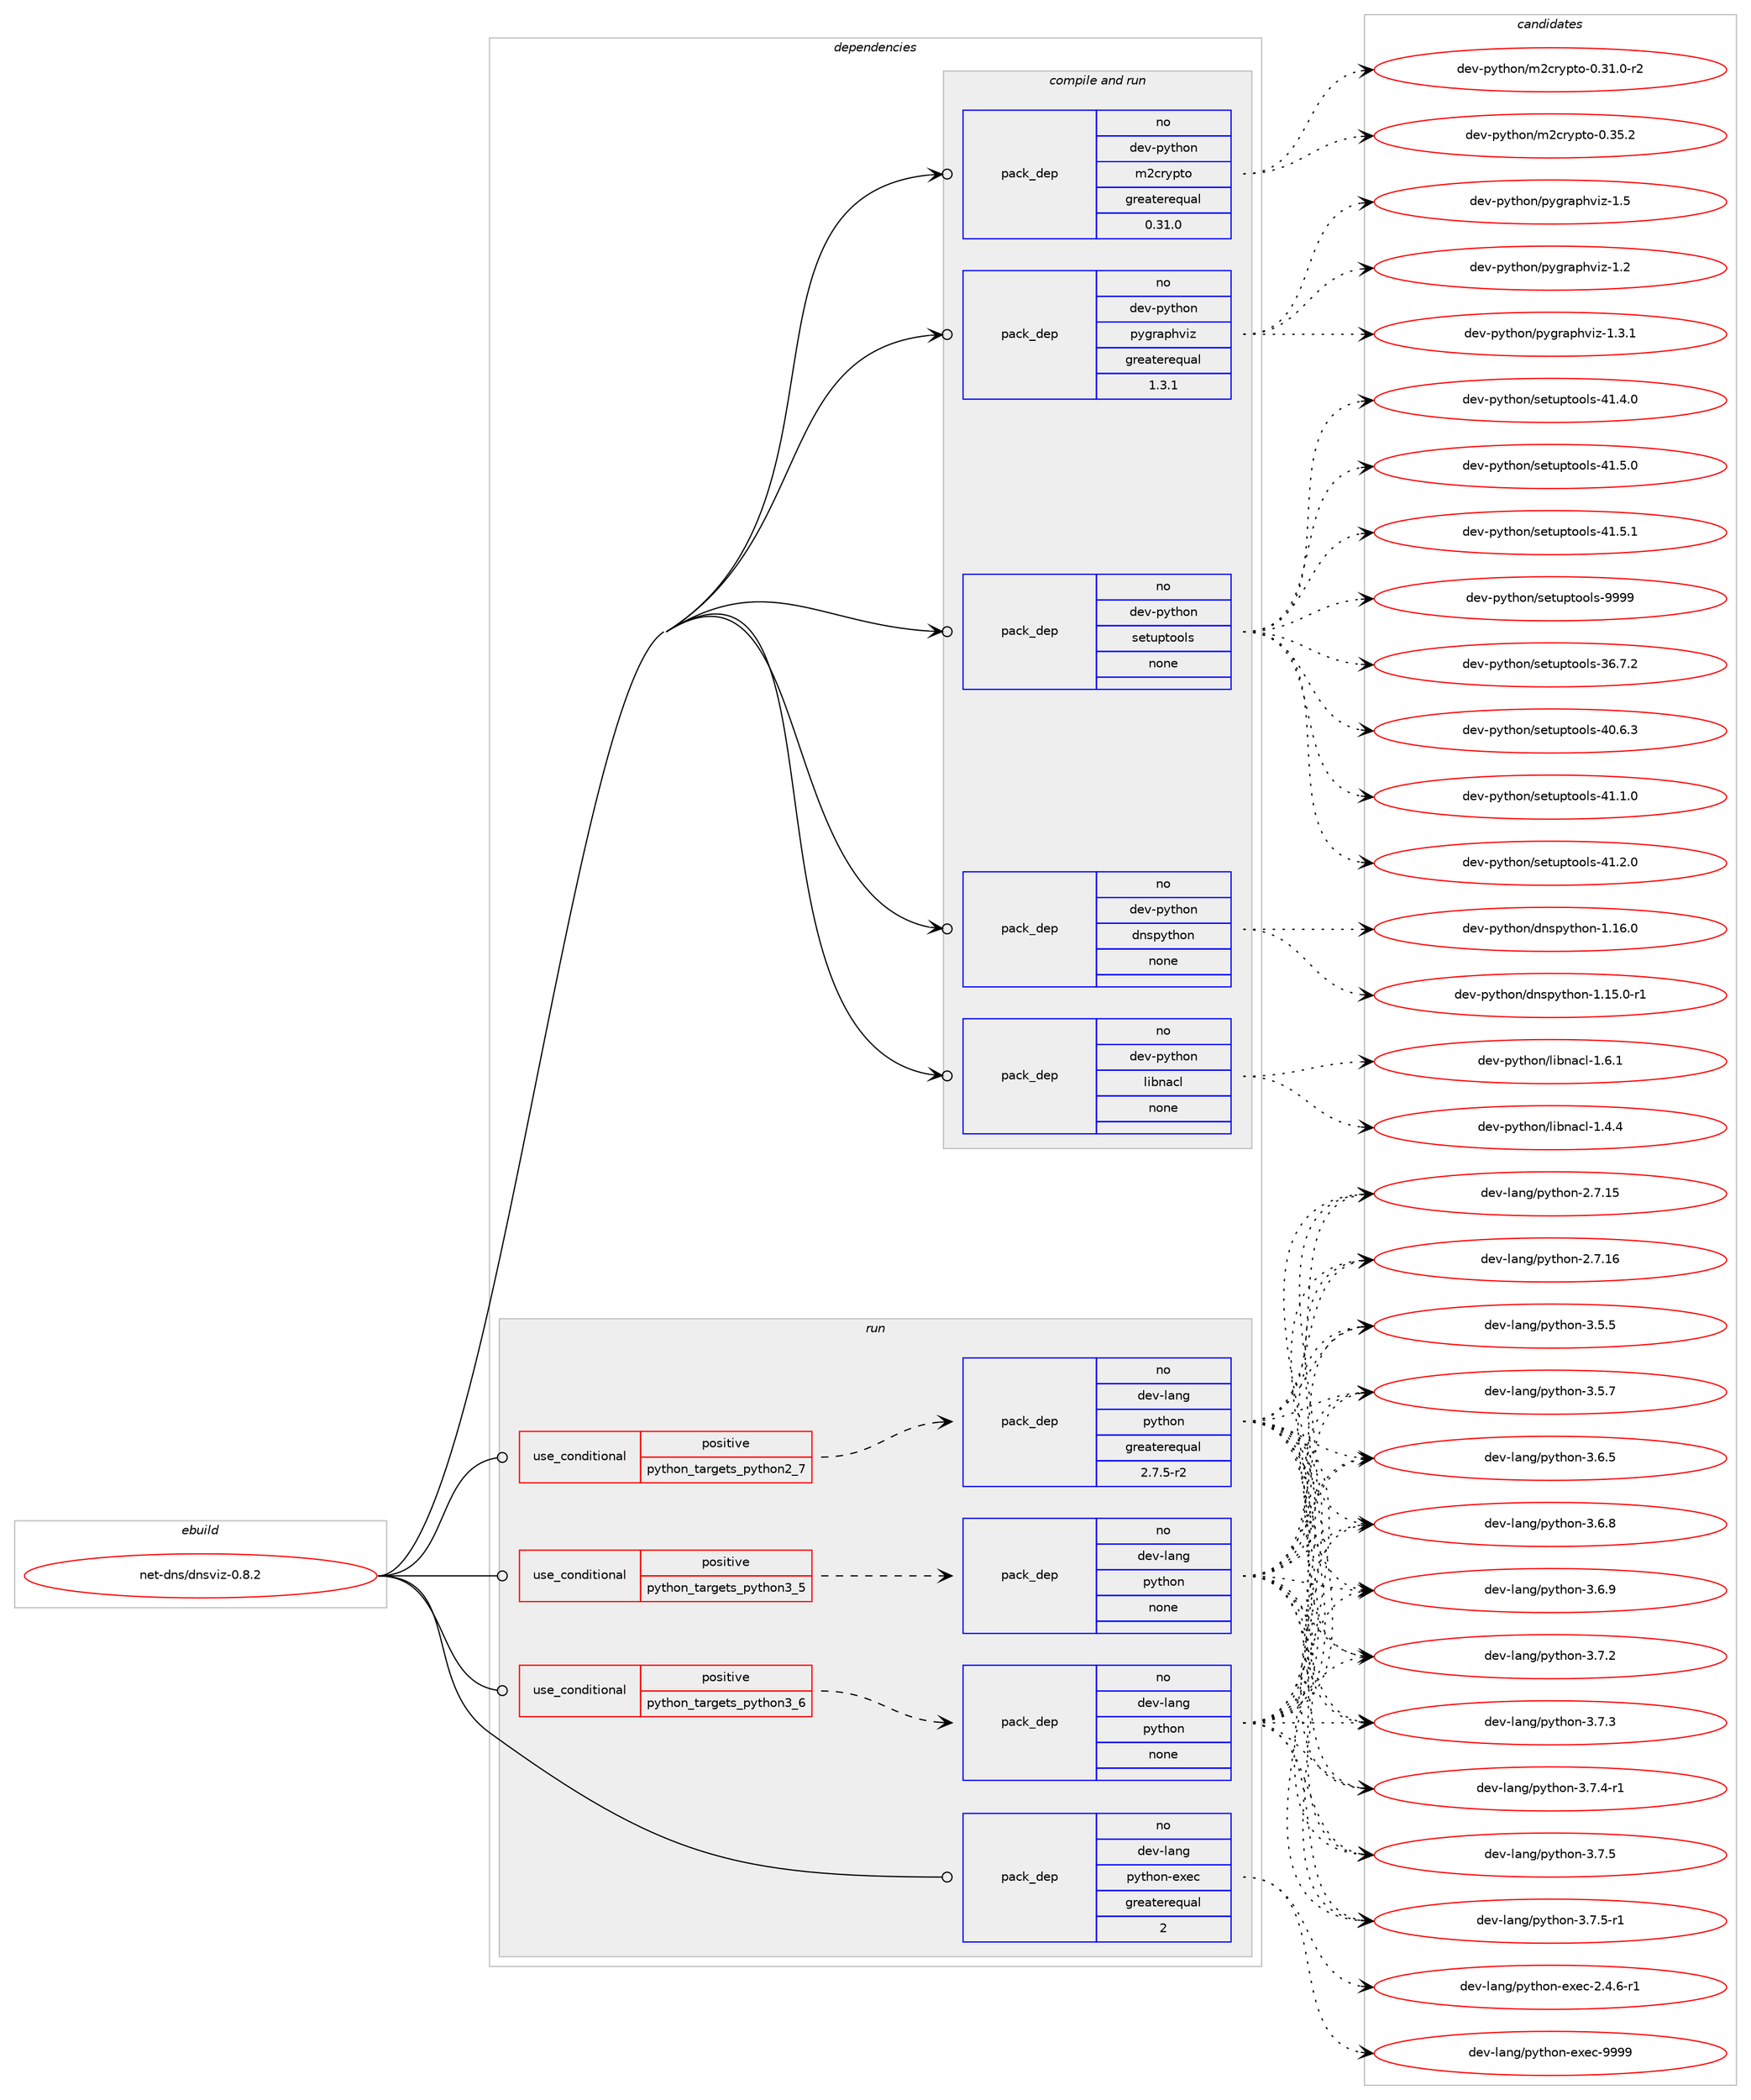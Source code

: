 digraph prolog {

# *************
# Graph options
# *************

newrank=true;
concentrate=true;
compound=true;
graph [rankdir=LR,fontname=Helvetica,fontsize=10,ranksep=1.5];#, ranksep=2.5, nodesep=0.2];
edge  [arrowhead=vee];
node  [fontname=Helvetica,fontsize=10];

# **********
# The ebuild
# **********

subgraph cluster_leftcol {
color=gray;
rank=same;
label=<<i>ebuild</i>>;
id [label="net-dns/dnsviz-0.8.2", color=red, width=4, href="../net-dns/dnsviz-0.8.2.svg"];
}

# ****************
# The dependencies
# ****************

subgraph cluster_midcol {
color=gray;
label=<<i>dependencies</i>>;
subgraph cluster_compile {
fillcolor="#eeeeee";
style=filled;
label=<<i>compile</i>>;
}
subgraph cluster_compileandrun {
fillcolor="#eeeeee";
style=filled;
label=<<i>compile and run</i>>;
subgraph pack604677 {
dependency818242 [label=<<TABLE BORDER="0" CELLBORDER="1" CELLSPACING="0" CELLPADDING="4" WIDTH="220"><TR><TD ROWSPAN="6" CELLPADDING="30">pack_dep</TD></TR><TR><TD WIDTH="110">no</TD></TR><TR><TD>dev-python</TD></TR><TR><TD>dnspython</TD></TR><TR><TD>none</TD></TR><TR><TD></TD></TR></TABLE>>, shape=none, color=blue];
}
id:e -> dependency818242:w [weight=20,style="solid",arrowhead="odotvee"];
subgraph pack604678 {
dependency818243 [label=<<TABLE BORDER="0" CELLBORDER="1" CELLSPACING="0" CELLPADDING="4" WIDTH="220"><TR><TD ROWSPAN="6" CELLPADDING="30">pack_dep</TD></TR><TR><TD WIDTH="110">no</TD></TR><TR><TD>dev-python</TD></TR><TR><TD>libnacl</TD></TR><TR><TD>none</TD></TR><TR><TD></TD></TR></TABLE>>, shape=none, color=blue];
}
id:e -> dependency818243:w [weight=20,style="solid",arrowhead="odotvee"];
subgraph pack604679 {
dependency818244 [label=<<TABLE BORDER="0" CELLBORDER="1" CELLSPACING="0" CELLPADDING="4" WIDTH="220"><TR><TD ROWSPAN="6" CELLPADDING="30">pack_dep</TD></TR><TR><TD WIDTH="110">no</TD></TR><TR><TD>dev-python</TD></TR><TR><TD>m2crypto</TD></TR><TR><TD>greaterequal</TD></TR><TR><TD>0.31.0</TD></TR></TABLE>>, shape=none, color=blue];
}
id:e -> dependency818244:w [weight=20,style="solid",arrowhead="odotvee"];
subgraph pack604680 {
dependency818245 [label=<<TABLE BORDER="0" CELLBORDER="1" CELLSPACING="0" CELLPADDING="4" WIDTH="220"><TR><TD ROWSPAN="6" CELLPADDING="30">pack_dep</TD></TR><TR><TD WIDTH="110">no</TD></TR><TR><TD>dev-python</TD></TR><TR><TD>pygraphviz</TD></TR><TR><TD>greaterequal</TD></TR><TR><TD>1.3.1</TD></TR></TABLE>>, shape=none, color=blue];
}
id:e -> dependency818245:w [weight=20,style="solid",arrowhead="odotvee"];
subgraph pack604681 {
dependency818246 [label=<<TABLE BORDER="0" CELLBORDER="1" CELLSPACING="0" CELLPADDING="4" WIDTH="220"><TR><TD ROWSPAN="6" CELLPADDING="30">pack_dep</TD></TR><TR><TD WIDTH="110">no</TD></TR><TR><TD>dev-python</TD></TR><TR><TD>setuptools</TD></TR><TR><TD>none</TD></TR><TR><TD></TD></TR></TABLE>>, shape=none, color=blue];
}
id:e -> dependency818246:w [weight=20,style="solid",arrowhead="odotvee"];
}
subgraph cluster_run {
fillcolor="#eeeeee";
style=filled;
label=<<i>run</i>>;
subgraph cond199258 {
dependency818247 [label=<<TABLE BORDER="0" CELLBORDER="1" CELLSPACING="0" CELLPADDING="4"><TR><TD ROWSPAN="3" CELLPADDING="10">use_conditional</TD></TR><TR><TD>positive</TD></TR><TR><TD>python_targets_python2_7</TD></TR></TABLE>>, shape=none, color=red];
subgraph pack604682 {
dependency818248 [label=<<TABLE BORDER="0" CELLBORDER="1" CELLSPACING="0" CELLPADDING="4" WIDTH="220"><TR><TD ROWSPAN="6" CELLPADDING="30">pack_dep</TD></TR><TR><TD WIDTH="110">no</TD></TR><TR><TD>dev-lang</TD></TR><TR><TD>python</TD></TR><TR><TD>greaterequal</TD></TR><TR><TD>2.7.5-r2</TD></TR></TABLE>>, shape=none, color=blue];
}
dependency818247:e -> dependency818248:w [weight=20,style="dashed",arrowhead="vee"];
}
id:e -> dependency818247:w [weight=20,style="solid",arrowhead="odot"];
subgraph cond199259 {
dependency818249 [label=<<TABLE BORDER="0" CELLBORDER="1" CELLSPACING="0" CELLPADDING="4"><TR><TD ROWSPAN="3" CELLPADDING="10">use_conditional</TD></TR><TR><TD>positive</TD></TR><TR><TD>python_targets_python3_5</TD></TR></TABLE>>, shape=none, color=red];
subgraph pack604683 {
dependency818250 [label=<<TABLE BORDER="0" CELLBORDER="1" CELLSPACING="0" CELLPADDING="4" WIDTH="220"><TR><TD ROWSPAN="6" CELLPADDING="30">pack_dep</TD></TR><TR><TD WIDTH="110">no</TD></TR><TR><TD>dev-lang</TD></TR><TR><TD>python</TD></TR><TR><TD>none</TD></TR><TR><TD></TD></TR></TABLE>>, shape=none, color=blue];
}
dependency818249:e -> dependency818250:w [weight=20,style="dashed",arrowhead="vee"];
}
id:e -> dependency818249:w [weight=20,style="solid",arrowhead="odot"];
subgraph cond199260 {
dependency818251 [label=<<TABLE BORDER="0" CELLBORDER="1" CELLSPACING="0" CELLPADDING="4"><TR><TD ROWSPAN="3" CELLPADDING="10">use_conditional</TD></TR><TR><TD>positive</TD></TR><TR><TD>python_targets_python3_6</TD></TR></TABLE>>, shape=none, color=red];
subgraph pack604684 {
dependency818252 [label=<<TABLE BORDER="0" CELLBORDER="1" CELLSPACING="0" CELLPADDING="4" WIDTH="220"><TR><TD ROWSPAN="6" CELLPADDING="30">pack_dep</TD></TR><TR><TD WIDTH="110">no</TD></TR><TR><TD>dev-lang</TD></TR><TR><TD>python</TD></TR><TR><TD>none</TD></TR><TR><TD></TD></TR></TABLE>>, shape=none, color=blue];
}
dependency818251:e -> dependency818252:w [weight=20,style="dashed",arrowhead="vee"];
}
id:e -> dependency818251:w [weight=20,style="solid",arrowhead="odot"];
subgraph pack604685 {
dependency818253 [label=<<TABLE BORDER="0" CELLBORDER="1" CELLSPACING="0" CELLPADDING="4" WIDTH="220"><TR><TD ROWSPAN="6" CELLPADDING="30">pack_dep</TD></TR><TR><TD WIDTH="110">no</TD></TR><TR><TD>dev-lang</TD></TR><TR><TD>python-exec</TD></TR><TR><TD>greaterequal</TD></TR><TR><TD>2</TD></TR></TABLE>>, shape=none, color=blue];
}
id:e -> dependency818253:w [weight=20,style="solid",arrowhead="odot"];
}
}

# **************
# The candidates
# **************

subgraph cluster_choices {
rank=same;
color=gray;
label=<<i>candidates</i>>;

subgraph choice604677 {
color=black;
nodesep=1;
choice1001011184511212111610411111047100110115112121116104111110454946495346484511449 [label="dev-python/dnspython-1.15.0-r1", color=red, width=4,href="../dev-python/dnspython-1.15.0-r1.svg"];
choice100101118451121211161041111104710011011511212111610411111045494649544648 [label="dev-python/dnspython-1.16.0", color=red, width=4,href="../dev-python/dnspython-1.16.0.svg"];
dependency818242:e -> choice1001011184511212111610411111047100110115112121116104111110454946495346484511449:w [style=dotted,weight="100"];
dependency818242:e -> choice100101118451121211161041111104710011011511212111610411111045494649544648:w [style=dotted,weight="100"];
}
subgraph choice604678 {
color=black;
nodesep=1;
choice1001011184511212111610411111047108105981109799108454946524652 [label="dev-python/libnacl-1.4.4", color=red, width=4,href="../dev-python/libnacl-1.4.4.svg"];
choice1001011184511212111610411111047108105981109799108454946544649 [label="dev-python/libnacl-1.6.1", color=red, width=4,href="../dev-python/libnacl-1.6.1.svg"];
dependency818243:e -> choice1001011184511212111610411111047108105981109799108454946524652:w [style=dotted,weight="100"];
dependency818243:e -> choice1001011184511212111610411111047108105981109799108454946544649:w [style=dotted,weight="100"];
}
subgraph choice604679 {
color=black;
nodesep=1;
choice10010111845112121116104111110471095099114121112116111454846514946484511450 [label="dev-python/m2crypto-0.31.0-r2", color=red, width=4,href="../dev-python/m2crypto-0.31.0-r2.svg"];
choice1001011184511212111610411111047109509911412111211611145484651534650 [label="dev-python/m2crypto-0.35.2", color=red, width=4,href="../dev-python/m2crypto-0.35.2.svg"];
dependency818244:e -> choice10010111845112121116104111110471095099114121112116111454846514946484511450:w [style=dotted,weight="100"];
dependency818244:e -> choice1001011184511212111610411111047109509911412111211611145484651534650:w [style=dotted,weight="100"];
}
subgraph choice604680 {
color=black;
nodesep=1;
choice10010111845112121116104111110471121211031149711210411810512245494650 [label="dev-python/pygraphviz-1.2", color=red, width=4,href="../dev-python/pygraphviz-1.2.svg"];
choice100101118451121211161041111104711212110311497112104118105122454946514649 [label="dev-python/pygraphviz-1.3.1", color=red, width=4,href="../dev-python/pygraphviz-1.3.1.svg"];
choice10010111845112121116104111110471121211031149711210411810512245494653 [label="dev-python/pygraphviz-1.5", color=red, width=4,href="../dev-python/pygraphviz-1.5.svg"];
dependency818245:e -> choice10010111845112121116104111110471121211031149711210411810512245494650:w [style=dotted,weight="100"];
dependency818245:e -> choice100101118451121211161041111104711212110311497112104118105122454946514649:w [style=dotted,weight="100"];
dependency818245:e -> choice10010111845112121116104111110471121211031149711210411810512245494653:w [style=dotted,weight="100"];
}
subgraph choice604681 {
color=black;
nodesep=1;
choice100101118451121211161041111104711510111611711211611111110811545515446554650 [label="dev-python/setuptools-36.7.2", color=red, width=4,href="../dev-python/setuptools-36.7.2.svg"];
choice100101118451121211161041111104711510111611711211611111110811545524846544651 [label="dev-python/setuptools-40.6.3", color=red, width=4,href="../dev-python/setuptools-40.6.3.svg"];
choice100101118451121211161041111104711510111611711211611111110811545524946494648 [label="dev-python/setuptools-41.1.0", color=red, width=4,href="../dev-python/setuptools-41.1.0.svg"];
choice100101118451121211161041111104711510111611711211611111110811545524946504648 [label="dev-python/setuptools-41.2.0", color=red, width=4,href="../dev-python/setuptools-41.2.0.svg"];
choice100101118451121211161041111104711510111611711211611111110811545524946524648 [label="dev-python/setuptools-41.4.0", color=red, width=4,href="../dev-python/setuptools-41.4.0.svg"];
choice100101118451121211161041111104711510111611711211611111110811545524946534648 [label="dev-python/setuptools-41.5.0", color=red, width=4,href="../dev-python/setuptools-41.5.0.svg"];
choice100101118451121211161041111104711510111611711211611111110811545524946534649 [label="dev-python/setuptools-41.5.1", color=red, width=4,href="../dev-python/setuptools-41.5.1.svg"];
choice10010111845112121116104111110471151011161171121161111111081154557575757 [label="dev-python/setuptools-9999", color=red, width=4,href="../dev-python/setuptools-9999.svg"];
dependency818246:e -> choice100101118451121211161041111104711510111611711211611111110811545515446554650:w [style=dotted,weight="100"];
dependency818246:e -> choice100101118451121211161041111104711510111611711211611111110811545524846544651:w [style=dotted,weight="100"];
dependency818246:e -> choice100101118451121211161041111104711510111611711211611111110811545524946494648:w [style=dotted,weight="100"];
dependency818246:e -> choice100101118451121211161041111104711510111611711211611111110811545524946504648:w [style=dotted,weight="100"];
dependency818246:e -> choice100101118451121211161041111104711510111611711211611111110811545524946524648:w [style=dotted,weight="100"];
dependency818246:e -> choice100101118451121211161041111104711510111611711211611111110811545524946534648:w [style=dotted,weight="100"];
dependency818246:e -> choice100101118451121211161041111104711510111611711211611111110811545524946534649:w [style=dotted,weight="100"];
dependency818246:e -> choice10010111845112121116104111110471151011161171121161111111081154557575757:w [style=dotted,weight="100"];
}
subgraph choice604682 {
color=black;
nodesep=1;
choice10010111845108971101034711212111610411111045504655464953 [label="dev-lang/python-2.7.15", color=red, width=4,href="../dev-lang/python-2.7.15.svg"];
choice10010111845108971101034711212111610411111045504655464954 [label="dev-lang/python-2.7.16", color=red, width=4,href="../dev-lang/python-2.7.16.svg"];
choice100101118451089711010347112121116104111110455146534653 [label="dev-lang/python-3.5.5", color=red, width=4,href="../dev-lang/python-3.5.5.svg"];
choice100101118451089711010347112121116104111110455146534655 [label="dev-lang/python-3.5.7", color=red, width=4,href="../dev-lang/python-3.5.7.svg"];
choice100101118451089711010347112121116104111110455146544653 [label="dev-lang/python-3.6.5", color=red, width=4,href="../dev-lang/python-3.6.5.svg"];
choice100101118451089711010347112121116104111110455146544656 [label="dev-lang/python-3.6.8", color=red, width=4,href="../dev-lang/python-3.6.8.svg"];
choice100101118451089711010347112121116104111110455146544657 [label="dev-lang/python-3.6.9", color=red, width=4,href="../dev-lang/python-3.6.9.svg"];
choice100101118451089711010347112121116104111110455146554650 [label="dev-lang/python-3.7.2", color=red, width=4,href="../dev-lang/python-3.7.2.svg"];
choice100101118451089711010347112121116104111110455146554651 [label="dev-lang/python-3.7.3", color=red, width=4,href="../dev-lang/python-3.7.3.svg"];
choice1001011184510897110103471121211161041111104551465546524511449 [label="dev-lang/python-3.7.4-r1", color=red, width=4,href="../dev-lang/python-3.7.4-r1.svg"];
choice100101118451089711010347112121116104111110455146554653 [label="dev-lang/python-3.7.5", color=red, width=4,href="../dev-lang/python-3.7.5.svg"];
choice1001011184510897110103471121211161041111104551465546534511449 [label="dev-lang/python-3.7.5-r1", color=red, width=4,href="../dev-lang/python-3.7.5-r1.svg"];
dependency818248:e -> choice10010111845108971101034711212111610411111045504655464953:w [style=dotted,weight="100"];
dependency818248:e -> choice10010111845108971101034711212111610411111045504655464954:w [style=dotted,weight="100"];
dependency818248:e -> choice100101118451089711010347112121116104111110455146534653:w [style=dotted,weight="100"];
dependency818248:e -> choice100101118451089711010347112121116104111110455146534655:w [style=dotted,weight="100"];
dependency818248:e -> choice100101118451089711010347112121116104111110455146544653:w [style=dotted,weight="100"];
dependency818248:e -> choice100101118451089711010347112121116104111110455146544656:w [style=dotted,weight="100"];
dependency818248:e -> choice100101118451089711010347112121116104111110455146544657:w [style=dotted,weight="100"];
dependency818248:e -> choice100101118451089711010347112121116104111110455146554650:w [style=dotted,weight="100"];
dependency818248:e -> choice100101118451089711010347112121116104111110455146554651:w [style=dotted,weight="100"];
dependency818248:e -> choice1001011184510897110103471121211161041111104551465546524511449:w [style=dotted,weight="100"];
dependency818248:e -> choice100101118451089711010347112121116104111110455146554653:w [style=dotted,weight="100"];
dependency818248:e -> choice1001011184510897110103471121211161041111104551465546534511449:w [style=dotted,weight="100"];
}
subgraph choice604683 {
color=black;
nodesep=1;
choice10010111845108971101034711212111610411111045504655464953 [label="dev-lang/python-2.7.15", color=red, width=4,href="../dev-lang/python-2.7.15.svg"];
choice10010111845108971101034711212111610411111045504655464954 [label="dev-lang/python-2.7.16", color=red, width=4,href="../dev-lang/python-2.7.16.svg"];
choice100101118451089711010347112121116104111110455146534653 [label="dev-lang/python-3.5.5", color=red, width=4,href="../dev-lang/python-3.5.5.svg"];
choice100101118451089711010347112121116104111110455146534655 [label="dev-lang/python-3.5.7", color=red, width=4,href="../dev-lang/python-3.5.7.svg"];
choice100101118451089711010347112121116104111110455146544653 [label="dev-lang/python-3.6.5", color=red, width=4,href="../dev-lang/python-3.6.5.svg"];
choice100101118451089711010347112121116104111110455146544656 [label="dev-lang/python-3.6.8", color=red, width=4,href="../dev-lang/python-3.6.8.svg"];
choice100101118451089711010347112121116104111110455146544657 [label="dev-lang/python-3.6.9", color=red, width=4,href="../dev-lang/python-3.6.9.svg"];
choice100101118451089711010347112121116104111110455146554650 [label="dev-lang/python-3.7.2", color=red, width=4,href="../dev-lang/python-3.7.2.svg"];
choice100101118451089711010347112121116104111110455146554651 [label="dev-lang/python-3.7.3", color=red, width=4,href="../dev-lang/python-3.7.3.svg"];
choice1001011184510897110103471121211161041111104551465546524511449 [label="dev-lang/python-3.7.4-r1", color=red, width=4,href="../dev-lang/python-3.7.4-r1.svg"];
choice100101118451089711010347112121116104111110455146554653 [label="dev-lang/python-3.7.5", color=red, width=4,href="../dev-lang/python-3.7.5.svg"];
choice1001011184510897110103471121211161041111104551465546534511449 [label="dev-lang/python-3.7.5-r1", color=red, width=4,href="../dev-lang/python-3.7.5-r1.svg"];
dependency818250:e -> choice10010111845108971101034711212111610411111045504655464953:w [style=dotted,weight="100"];
dependency818250:e -> choice10010111845108971101034711212111610411111045504655464954:w [style=dotted,weight="100"];
dependency818250:e -> choice100101118451089711010347112121116104111110455146534653:w [style=dotted,weight="100"];
dependency818250:e -> choice100101118451089711010347112121116104111110455146534655:w [style=dotted,weight="100"];
dependency818250:e -> choice100101118451089711010347112121116104111110455146544653:w [style=dotted,weight="100"];
dependency818250:e -> choice100101118451089711010347112121116104111110455146544656:w [style=dotted,weight="100"];
dependency818250:e -> choice100101118451089711010347112121116104111110455146544657:w [style=dotted,weight="100"];
dependency818250:e -> choice100101118451089711010347112121116104111110455146554650:w [style=dotted,weight="100"];
dependency818250:e -> choice100101118451089711010347112121116104111110455146554651:w [style=dotted,weight="100"];
dependency818250:e -> choice1001011184510897110103471121211161041111104551465546524511449:w [style=dotted,weight="100"];
dependency818250:e -> choice100101118451089711010347112121116104111110455146554653:w [style=dotted,weight="100"];
dependency818250:e -> choice1001011184510897110103471121211161041111104551465546534511449:w [style=dotted,weight="100"];
}
subgraph choice604684 {
color=black;
nodesep=1;
choice10010111845108971101034711212111610411111045504655464953 [label="dev-lang/python-2.7.15", color=red, width=4,href="../dev-lang/python-2.7.15.svg"];
choice10010111845108971101034711212111610411111045504655464954 [label="dev-lang/python-2.7.16", color=red, width=4,href="../dev-lang/python-2.7.16.svg"];
choice100101118451089711010347112121116104111110455146534653 [label="dev-lang/python-3.5.5", color=red, width=4,href="../dev-lang/python-3.5.5.svg"];
choice100101118451089711010347112121116104111110455146534655 [label="dev-lang/python-3.5.7", color=red, width=4,href="../dev-lang/python-3.5.7.svg"];
choice100101118451089711010347112121116104111110455146544653 [label="dev-lang/python-3.6.5", color=red, width=4,href="../dev-lang/python-3.6.5.svg"];
choice100101118451089711010347112121116104111110455146544656 [label="dev-lang/python-3.6.8", color=red, width=4,href="../dev-lang/python-3.6.8.svg"];
choice100101118451089711010347112121116104111110455146544657 [label="dev-lang/python-3.6.9", color=red, width=4,href="../dev-lang/python-3.6.9.svg"];
choice100101118451089711010347112121116104111110455146554650 [label="dev-lang/python-3.7.2", color=red, width=4,href="../dev-lang/python-3.7.2.svg"];
choice100101118451089711010347112121116104111110455146554651 [label="dev-lang/python-3.7.3", color=red, width=4,href="../dev-lang/python-3.7.3.svg"];
choice1001011184510897110103471121211161041111104551465546524511449 [label="dev-lang/python-3.7.4-r1", color=red, width=4,href="../dev-lang/python-3.7.4-r1.svg"];
choice100101118451089711010347112121116104111110455146554653 [label="dev-lang/python-3.7.5", color=red, width=4,href="../dev-lang/python-3.7.5.svg"];
choice1001011184510897110103471121211161041111104551465546534511449 [label="dev-lang/python-3.7.5-r1", color=red, width=4,href="../dev-lang/python-3.7.5-r1.svg"];
dependency818252:e -> choice10010111845108971101034711212111610411111045504655464953:w [style=dotted,weight="100"];
dependency818252:e -> choice10010111845108971101034711212111610411111045504655464954:w [style=dotted,weight="100"];
dependency818252:e -> choice100101118451089711010347112121116104111110455146534653:w [style=dotted,weight="100"];
dependency818252:e -> choice100101118451089711010347112121116104111110455146534655:w [style=dotted,weight="100"];
dependency818252:e -> choice100101118451089711010347112121116104111110455146544653:w [style=dotted,weight="100"];
dependency818252:e -> choice100101118451089711010347112121116104111110455146544656:w [style=dotted,weight="100"];
dependency818252:e -> choice100101118451089711010347112121116104111110455146544657:w [style=dotted,weight="100"];
dependency818252:e -> choice100101118451089711010347112121116104111110455146554650:w [style=dotted,weight="100"];
dependency818252:e -> choice100101118451089711010347112121116104111110455146554651:w [style=dotted,weight="100"];
dependency818252:e -> choice1001011184510897110103471121211161041111104551465546524511449:w [style=dotted,weight="100"];
dependency818252:e -> choice100101118451089711010347112121116104111110455146554653:w [style=dotted,weight="100"];
dependency818252:e -> choice1001011184510897110103471121211161041111104551465546534511449:w [style=dotted,weight="100"];
}
subgraph choice604685 {
color=black;
nodesep=1;
choice10010111845108971101034711212111610411111045101120101994550465246544511449 [label="dev-lang/python-exec-2.4.6-r1", color=red, width=4,href="../dev-lang/python-exec-2.4.6-r1.svg"];
choice10010111845108971101034711212111610411111045101120101994557575757 [label="dev-lang/python-exec-9999", color=red, width=4,href="../dev-lang/python-exec-9999.svg"];
dependency818253:e -> choice10010111845108971101034711212111610411111045101120101994550465246544511449:w [style=dotted,weight="100"];
dependency818253:e -> choice10010111845108971101034711212111610411111045101120101994557575757:w [style=dotted,weight="100"];
}
}

}
